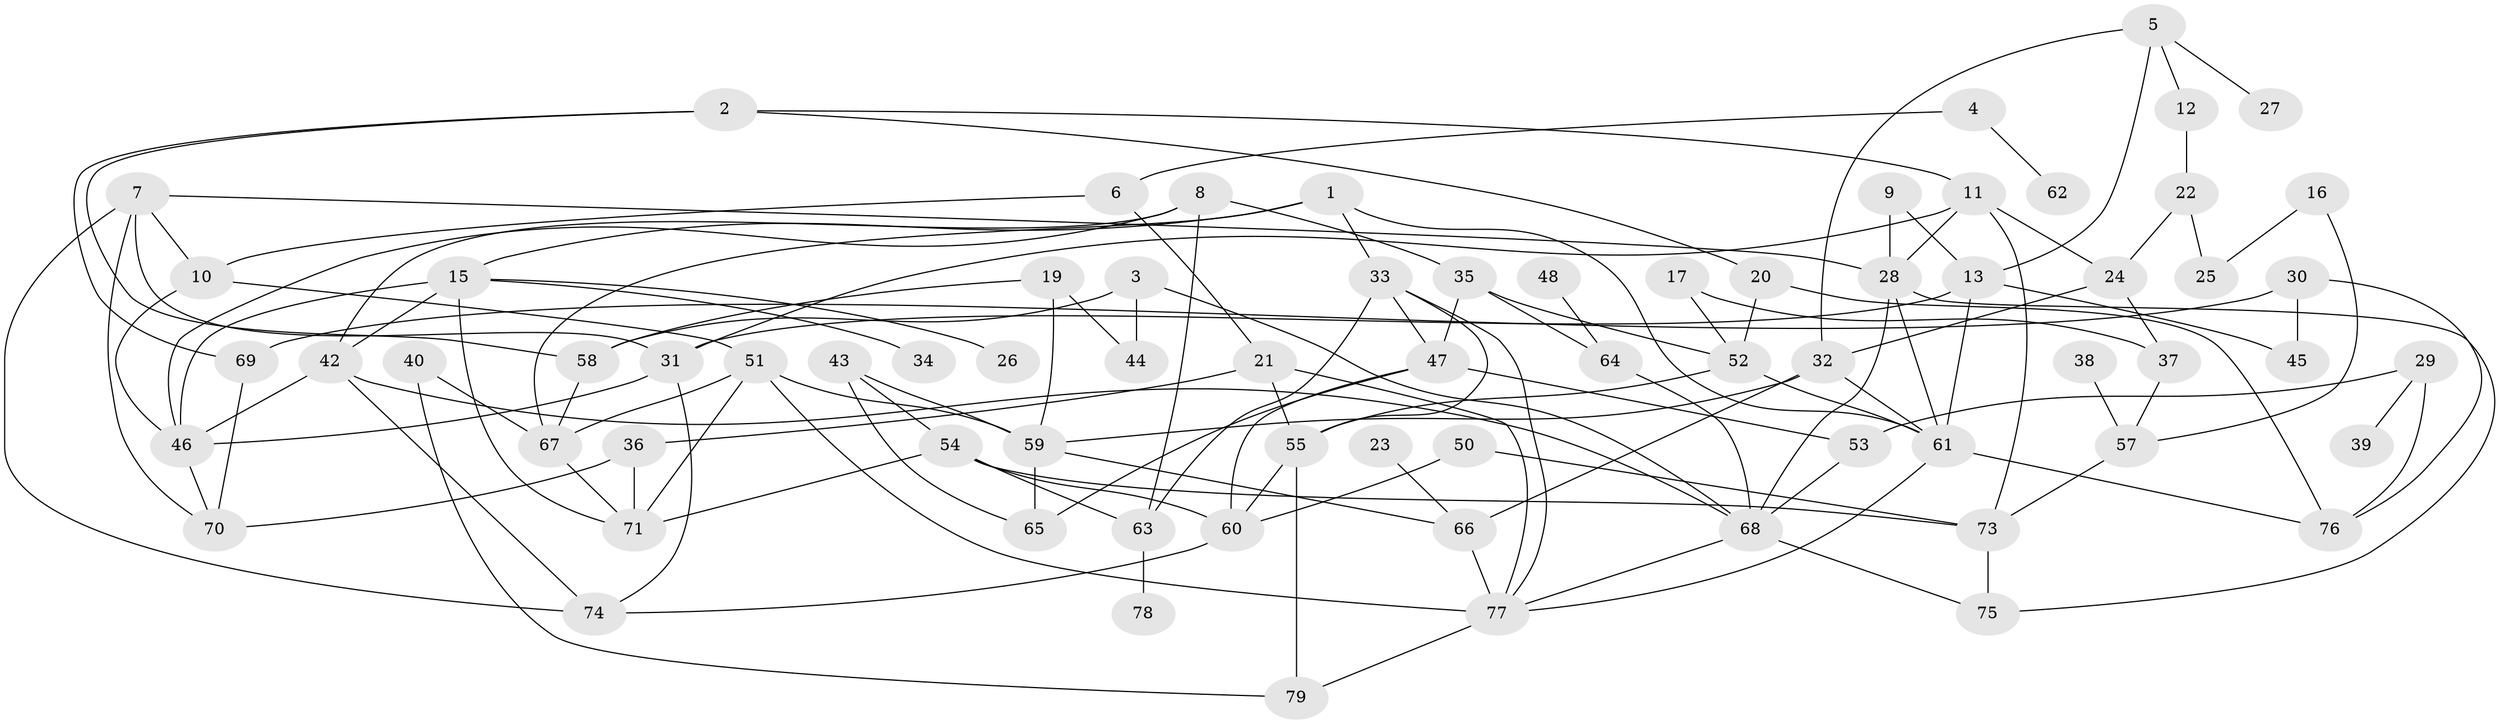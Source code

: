 // original degree distribution, {2: 0.25190839694656486, 4: 0.15267175572519084, 3: 0.2748091603053435, 1: 0.13740458015267176, 6: 0.04580152671755725, 5: 0.08396946564885496, 0: 0.04580152671755725, 7: 0.007633587786259542}
// Generated by graph-tools (version 1.1) at 2025/35/03/04/25 23:35:47]
// undirected, 73 vertices, 131 edges
graph export_dot {
  node [color=gray90,style=filled];
  1;
  2;
  3;
  4;
  5;
  6;
  7;
  8;
  9;
  10;
  11;
  12;
  13;
  15;
  16;
  17;
  19;
  20;
  21;
  22;
  23;
  24;
  25;
  26;
  27;
  28;
  29;
  30;
  31;
  32;
  33;
  34;
  35;
  36;
  37;
  38;
  39;
  40;
  42;
  43;
  44;
  45;
  46;
  47;
  48;
  50;
  51;
  52;
  53;
  54;
  55;
  57;
  58;
  59;
  60;
  61;
  62;
  63;
  64;
  65;
  66;
  67;
  68;
  69;
  70;
  71;
  73;
  74;
  75;
  76;
  77;
  78;
  79;
  1 -- 15 [weight=1.0];
  1 -- 33 [weight=1.0];
  1 -- 61 [weight=1.0];
  1 -- 67 [weight=1.0];
  2 -- 11 [weight=1.0];
  2 -- 20 [weight=1.0];
  2 -- 58 [weight=1.0];
  2 -- 69 [weight=1.0];
  3 -- 44 [weight=1.0];
  3 -- 58 [weight=1.0];
  3 -- 68 [weight=1.0];
  4 -- 6 [weight=1.0];
  4 -- 62 [weight=1.0];
  5 -- 12 [weight=1.0];
  5 -- 13 [weight=1.0];
  5 -- 27 [weight=1.0];
  5 -- 32 [weight=1.0];
  6 -- 10 [weight=1.0];
  6 -- 21 [weight=1.0];
  7 -- 10 [weight=1.0];
  7 -- 28 [weight=1.0];
  7 -- 31 [weight=1.0];
  7 -- 70 [weight=1.0];
  7 -- 74 [weight=1.0];
  8 -- 35 [weight=1.0];
  8 -- 42 [weight=1.0];
  8 -- 46 [weight=1.0];
  8 -- 63 [weight=1.0];
  9 -- 13 [weight=1.0];
  9 -- 28 [weight=1.0];
  10 -- 46 [weight=1.0];
  10 -- 51 [weight=1.0];
  11 -- 24 [weight=1.0];
  11 -- 28 [weight=1.0];
  11 -- 31 [weight=1.0];
  11 -- 73 [weight=1.0];
  12 -- 22 [weight=1.0];
  13 -- 31 [weight=1.0];
  13 -- 45 [weight=1.0];
  13 -- 61 [weight=1.0];
  15 -- 26 [weight=1.0];
  15 -- 34 [weight=1.0];
  15 -- 42 [weight=1.0];
  15 -- 46 [weight=1.0];
  15 -- 71 [weight=1.0];
  16 -- 25 [weight=1.0];
  16 -- 57 [weight=1.0];
  17 -- 37 [weight=1.0];
  17 -- 52 [weight=1.0];
  19 -- 44 [weight=1.0];
  19 -- 58 [weight=1.0];
  19 -- 59 [weight=1.0];
  20 -- 52 [weight=1.0];
  20 -- 76 [weight=1.0];
  21 -- 36 [weight=1.0];
  21 -- 55 [weight=1.0];
  21 -- 77 [weight=1.0];
  22 -- 24 [weight=1.0];
  22 -- 25 [weight=1.0];
  23 -- 66 [weight=1.0];
  24 -- 32 [weight=1.0];
  24 -- 37 [weight=1.0];
  28 -- 61 [weight=1.0];
  28 -- 68 [weight=1.0];
  28 -- 75 [weight=1.0];
  29 -- 39 [weight=1.0];
  29 -- 53 [weight=1.0];
  29 -- 76 [weight=1.0];
  30 -- 45 [weight=1.0];
  30 -- 69 [weight=1.0];
  30 -- 76 [weight=1.0];
  31 -- 46 [weight=1.0];
  31 -- 74 [weight=1.0];
  32 -- 59 [weight=1.0];
  32 -- 61 [weight=1.0];
  32 -- 66 [weight=1.0];
  33 -- 47 [weight=1.0];
  33 -- 55 [weight=1.0];
  33 -- 63 [weight=1.0];
  33 -- 77 [weight=1.0];
  35 -- 47 [weight=1.0];
  35 -- 52 [weight=1.0];
  35 -- 64 [weight=1.0];
  36 -- 70 [weight=1.0];
  36 -- 71 [weight=1.0];
  37 -- 57 [weight=1.0];
  38 -- 57 [weight=1.0];
  40 -- 67 [weight=1.0];
  40 -- 79 [weight=1.0];
  42 -- 46 [weight=1.0];
  42 -- 68 [weight=1.0];
  42 -- 74 [weight=1.0];
  43 -- 54 [weight=1.0];
  43 -- 59 [weight=1.0];
  43 -- 65 [weight=1.0];
  46 -- 70 [weight=1.0];
  47 -- 53 [weight=1.0];
  47 -- 60 [weight=1.0];
  47 -- 65 [weight=1.0];
  48 -- 64 [weight=1.0];
  50 -- 60 [weight=1.0];
  50 -- 73 [weight=1.0];
  51 -- 59 [weight=1.0];
  51 -- 67 [weight=1.0];
  51 -- 71 [weight=2.0];
  51 -- 77 [weight=1.0];
  52 -- 55 [weight=1.0];
  52 -- 61 [weight=1.0];
  53 -- 68 [weight=1.0];
  54 -- 60 [weight=1.0];
  54 -- 63 [weight=1.0];
  54 -- 71 [weight=1.0];
  54 -- 73 [weight=1.0];
  55 -- 60 [weight=1.0];
  55 -- 79 [weight=1.0];
  57 -- 73 [weight=1.0];
  58 -- 67 [weight=1.0];
  59 -- 65 [weight=1.0];
  59 -- 66 [weight=1.0];
  60 -- 74 [weight=1.0];
  61 -- 76 [weight=1.0];
  61 -- 77 [weight=1.0];
  63 -- 78 [weight=1.0];
  64 -- 68 [weight=1.0];
  66 -- 77 [weight=2.0];
  67 -- 71 [weight=1.0];
  68 -- 75 [weight=1.0];
  68 -- 77 [weight=1.0];
  69 -- 70 [weight=1.0];
  73 -- 75 [weight=1.0];
  77 -- 79 [weight=1.0];
}
